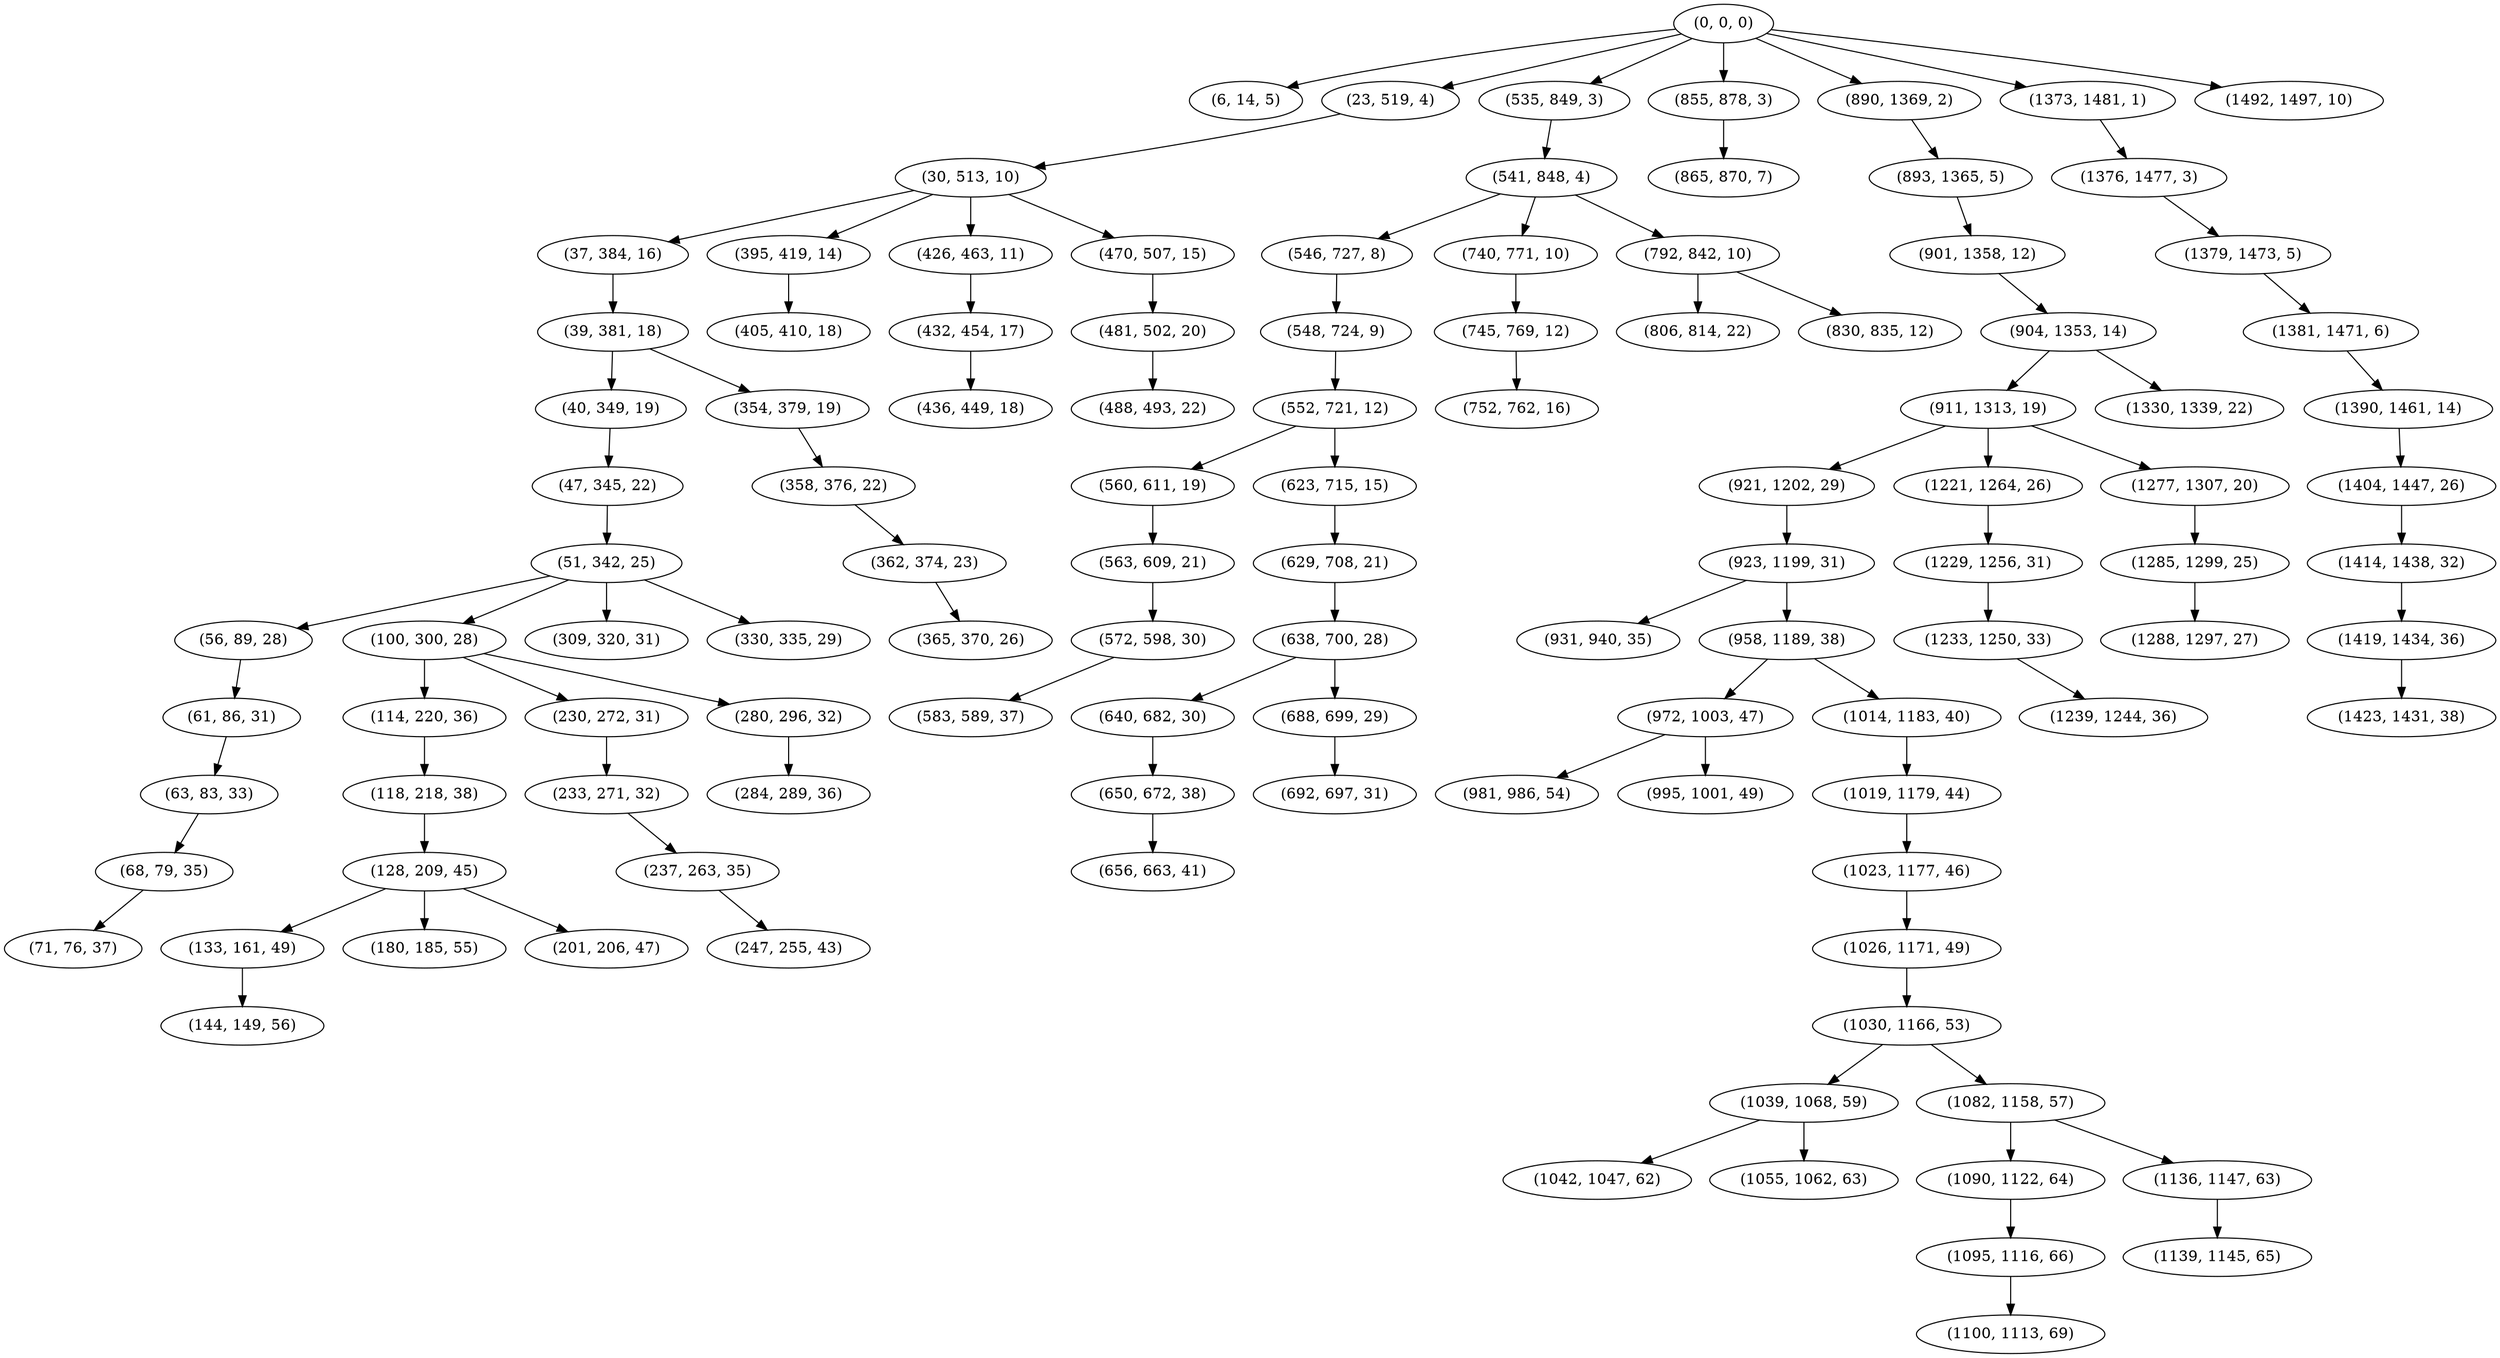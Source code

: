 digraph tree {
    "(0, 0, 0)";
    "(6, 14, 5)";
    "(23, 519, 4)";
    "(30, 513, 10)";
    "(37, 384, 16)";
    "(39, 381, 18)";
    "(40, 349, 19)";
    "(47, 345, 22)";
    "(51, 342, 25)";
    "(56, 89, 28)";
    "(61, 86, 31)";
    "(63, 83, 33)";
    "(68, 79, 35)";
    "(71, 76, 37)";
    "(100, 300, 28)";
    "(114, 220, 36)";
    "(118, 218, 38)";
    "(128, 209, 45)";
    "(133, 161, 49)";
    "(144, 149, 56)";
    "(180, 185, 55)";
    "(201, 206, 47)";
    "(230, 272, 31)";
    "(233, 271, 32)";
    "(237, 263, 35)";
    "(247, 255, 43)";
    "(280, 296, 32)";
    "(284, 289, 36)";
    "(309, 320, 31)";
    "(330, 335, 29)";
    "(354, 379, 19)";
    "(358, 376, 22)";
    "(362, 374, 23)";
    "(365, 370, 26)";
    "(395, 419, 14)";
    "(405, 410, 18)";
    "(426, 463, 11)";
    "(432, 454, 17)";
    "(436, 449, 18)";
    "(470, 507, 15)";
    "(481, 502, 20)";
    "(488, 493, 22)";
    "(535, 849, 3)";
    "(541, 848, 4)";
    "(546, 727, 8)";
    "(548, 724, 9)";
    "(552, 721, 12)";
    "(560, 611, 19)";
    "(563, 609, 21)";
    "(572, 598, 30)";
    "(583, 589, 37)";
    "(623, 715, 15)";
    "(629, 708, 21)";
    "(638, 700, 28)";
    "(640, 682, 30)";
    "(650, 672, 38)";
    "(656, 663, 41)";
    "(688, 699, 29)";
    "(692, 697, 31)";
    "(740, 771, 10)";
    "(745, 769, 12)";
    "(752, 762, 16)";
    "(792, 842, 10)";
    "(806, 814, 22)";
    "(830, 835, 12)";
    "(855, 878, 3)";
    "(865, 870, 7)";
    "(890, 1369, 2)";
    "(893, 1365, 5)";
    "(901, 1358, 12)";
    "(904, 1353, 14)";
    "(911, 1313, 19)";
    "(921, 1202, 29)";
    "(923, 1199, 31)";
    "(931, 940, 35)";
    "(958, 1189, 38)";
    "(972, 1003, 47)";
    "(981, 986, 54)";
    "(995, 1001, 49)";
    "(1014, 1183, 40)";
    "(1019, 1179, 44)";
    "(1023, 1177, 46)";
    "(1026, 1171, 49)";
    "(1030, 1166, 53)";
    "(1039, 1068, 59)";
    "(1042, 1047, 62)";
    "(1055, 1062, 63)";
    "(1082, 1158, 57)";
    "(1090, 1122, 64)";
    "(1095, 1116, 66)";
    "(1100, 1113, 69)";
    "(1136, 1147, 63)";
    "(1139, 1145, 65)";
    "(1221, 1264, 26)";
    "(1229, 1256, 31)";
    "(1233, 1250, 33)";
    "(1239, 1244, 36)";
    "(1277, 1307, 20)";
    "(1285, 1299, 25)";
    "(1288, 1297, 27)";
    "(1330, 1339, 22)";
    "(1373, 1481, 1)";
    "(1376, 1477, 3)";
    "(1379, 1473, 5)";
    "(1381, 1471, 6)";
    "(1390, 1461, 14)";
    "(1404, 1447, 26)";
    "(1414, 1438, 32)";
    "(1419, 1434, 36)";
    "(1423, 1431, 38)";
    "(1492, 1497, 10)";
    "(0, 0, 0)" -> "(6, 14, 5)";
    "(0, 0, 0)" -> "(23, 519, 4)";
    "(0, 0, 0)" -> "(535, 849, 3)";
    "(0, 0, 0)" -> "(855, 878, 3)";
    "(0, 0, 0)" -> "(890, 1369, 2)";
    "(0, 0, 0)" -> "(1373, 1481, 1)";
    "(0, 0, 0)" -> "(1492, 1497, 10)";
    "(23, 519, 4)" -> "(30, 513, 10)";
    "(30, 513, 10)" -> "(37, 384, 16)";
    "(30, 513, 10)" -> "(395, 419, 14)";
    "(30, 513, 10)" -> "(426, 463, 11)";
    "(30, 513, 10)" -> "(470, 507, 15)";
    "(37, 384, 16)" -> "(39, 381, 18)";
    "(39, 381, 18)" -> "(40, 349, 19)";
    "(39, 381, 18)" -> "(354, 379, 19)";
    "(40, 349, 19)" -> "(47, 345, 22)";
    "(47, 345, 22)" -> "(51, 342, 25)";
    "(51, 342, 25)" -> "(56, 89, 28)";
    "(51, 342, 25)" -> "(100, 300, 28)";
    "(51, 342, 25)" -> "(309, 320, 31)";
    "(51, 342, 25)" -> "(330, 335, 29)";
    "(56, 89, 28)" -> "(61, 86, 31)";
    "(61, 86, 31)" -> "(63, 83, 33)";
    "(63, 83, 33)" -> "(68, 79, 35)";
    "(68, 79, 35)" -> "(71, 76, 37)";
    "(100, 300, 28)" -> "(114, 220, 36)";
    "(100, 300, 28)" -> "(230, 272, 31)";
    "(100, 300, 28)" -> "(280, 296, 32)";
    "(114, 220, 36)" -> "(118, 218, 38)";
    "(118, 218, 38)" -> "(128, 209, 45)";
    "(128, 209, 45)" -> "(133, 161, 49)";
    "(128, 209, 45)" -> "(180, 185, 55)";
    "(128, 209, 45)" -> "(201, 206, 47)";
    "(133, 161, 49)" -> "(144, 149, 56)";
    "(230, 272, 31)" -> "(233, 271, 32)";
    "(233, 271, 32)" -> "(237, 263, 35)";
    "(237, 263, 35)" -> "(247, 255, 43)";
    "(280, 296, 32)" -> "(284, 289, 36)";
    "(354, 379, 19)" -> "(358, 376, 22)";
    "(358, 376, 22)" -> "(362, 374, 23)";
    "(362, 374, 23)" -> "(365, 370, 26)";
    "(395, 419, 14)" -> "(405, 410, 18)";
    "(426, 463, 11)" -> "(432, 454, 17)";
    "(432, 454, 17)" -> "(436, 449, 18)";
    "(470, 507, 15)" -> "(481, 502, 20)";
    "(481, 502, 20)" -> "(488, 493, 22)";
    "(535, 849, 3)" -> "(541, 848, 4)";
    "(541, 848, 4)" -> "(546, 727, 8)";
    "(541, 848, 4)" -> "(740, 771, 10)";
    "(541, 848, 4)" -> "(792, 842, 10)";
    "(546, 727, 8)" -> "(548, 724, 9)";
    "(548, 724, 9)" -> "(552, 721, 12)";
    "(552, 721, 12)" -> "(560, 611, 19)";
    "(552, 721, 12)" -> "(623, 715, 15)";
    "(560, 611, 19)" -> "(563, 609, 21)";
    "(563, 609, 21)" -> "(572, 598, 30)";
    "(572, 598, 30)" -> "(583, 589, 37)";
    "(623, 715, 15)" -> "(629, 708, 21)";
    "(629, 708, 21)" -> "(638, 700, 28)";
    "(638, 700, 28)" -> "(640, 682, 30)";
    "(638, 700, 28)" -> "(688, 699, 29)";
    "(640, 682, 30)" -> "(650, 672, 38)";
    "(650, 672, 38)" -> "(656, 663, 41)";
    "(688, 699, 29)" -> "(692, 697, 31)";
    "(740, 771, 10)" -> "(745, 769, 12)";
    "(745, 769, 12)" -> "(752, 762, 16)";
    "(792, 842, 10)" -> "(806, 814, 22)";
    "(792, 842, 10)" -> "(830, 835, 12)";
    "(855, 878, 3)" -> "(865, 870, 7)";
    "(890, 1369, 2)" -> "(893, 1365, 5)";
    "(893, 1365, 5)" -> "(901, 1358, 12)";
    "(901, 1358, 12)" -> "(904, 1353, 14)";
    "(904, 1353, 14)" -> "(911, 1313, 19)";
    "(904, 1353, 14)" -> "(1330, 1339, 22)";
    "(911, 1313, 19)" -> "(921, 1202, 29)";
    "(911, 1313, 19)" -> "(1221, 1264, 26)";
    "(911, 1313, 19)" -> "(1277, 1307, 20)";
    "(921, 1202, 29)" -> "(923, 1199, 31)";
    "(923, 1199, 31)" -> "(931, 940, 35)";
    "(923, 1199, 31)" -> "(958, 1189, 38)";
    "(958, 1189, 38)" -> "(972, 1003, 47)";
    "(958, 1189, 38)" -> "(1014, 1183, 40)";
    "(972, 1003, 47)" -> "(981, 986, 54)";
    "(972, 1003, 47)" -> "(995, 1001, 49)";
    "(1014, 1183, 40)" -> "(1019, 1179, 44)";
    "(1019, 1179, 44)" -> "(1023, 1177, 46)";
    "(1023, 1177, 46)" -> "(1026, 1171, 49)";
    "(1026, 1171, 49)" -> "(1030, 1166, 53)";
    "(1030, 1166, 53)" -> "(1039, 1068, 59)";
    "(1030, 1166, 53)" -> "(1082, 1158, 57)";
    "(1039, 1068, 59)" -> "(1042, 1047, 62)";
    "(1039, 1068, 59)" -> "(1055, 1062, 63)";
    "(1082, 1158, 57)" -> "(1090, 1122, 64)";
    "(1082, 1158, 57)" -> "(1136, 1147, 63)";
    "(1090, 1122, 64)" -> "(1095, 1116, 66)";
    "(1095, 1116, 66)" -> "(1100, 1113, 69)";
    "(1136, 1147, 63)" -> "(1139, 1145, 65)";
    "(1221, 1264, 26)" -> "(1229, 1256, 31)";
    "(1229, 1256, 31)" -> "(1233, 1250, 33)";
    "(1233, 1250, 33)" -> "(1239, 1244, 36)";
    "(1277, 1307, 20)" -> "(1285, 1299, 25)";
    "(1285, 1299, 25)" -> "(1288, 1297, 27)";
    "(1373, 1481, 1)" -> "(1376, 1477, 3)";
    "(1376, 1477, 3)" -> "(1379, 1473, 5)";
    "(1379, 1473, 5)" -> "(1381, 1471, 6)";
    "(1381, 1471, 6)" -> "(1390, 1461, 14)";
    "(1390, 1461, 14)" -> "(1404, 1447, 26)";
    "(1404, 1447, 26)" -> "(1414, 1438, 32)";
    "(1414, 1438, 32)" -> "(1419, 1434, 36)";
    "(1419, 1434, 36)" -> "(1423, 1431, 38)";
}

